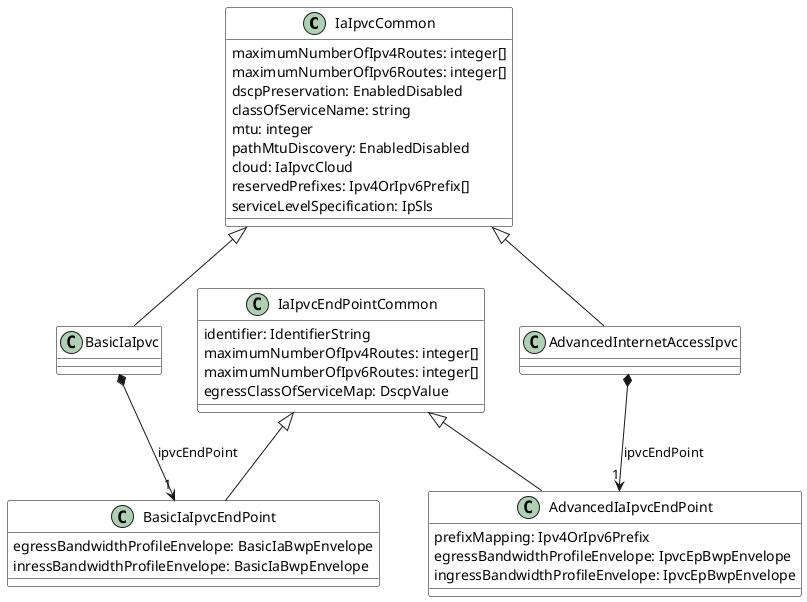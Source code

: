 @startuml

skinparam {
    ClassBackgroundColor White
    ClassBorderColor Black
}


class IaIpvcCommon {

    maximumNumberOfIpv4Routes: integer[]
    maximumNumberOfIpv6Routes: integer[]
    dscpPreservation: EnabledDisabled
    classOfServiceName: string
    mtu: integer
    pathMtuDiscovery: EnabledDisabled
    cloud: IaIpvcCloud
    reservedPrefixes: Ipv4OrIpv6Prefix[] 
    serviceLevelSpecification: IpSls
}


class BasicIaIpvc {

}
IaIpvcCommon <|-- BasicIaIpvc

BasicIaIpvc *-->"1" BasicIaIpvcEndPoint : ipvcEndPoint




class AdvancedInternetAccessIpvc {

}
IaIpvcCommon <|-- AdvancedInternetAccessIpvc

AdvancedInternetAccessIpvc *-->"1" AdvancedIaIpvcEndPoint : ipvcEndPoint


class IaIpvcEndPointCommon {

    identifier: IdentifierString
    maximumNumberOfIpv4Routes: integer[]
    maximumNumberOfIpv6Routes: integer[]
    egressClassOfServiceMap: DscpValue
}



class BasicIaIpvcEndPoint {
  egressBandwidthProfileEnvelope: BasicIaBwpEnvelope
  inressBandwidthProfileEnvelope: BasicIaBwpEnvelope
}
IaIpvcEndPointCommon <|-- BasicIaIpvcEndPoint


class AdvancedIaIpvcEndPoint {
  prefixMapping: Ipv4OrIpv6Prefix
  egressBandwidthProfileEnvelope: IpvcEpBwpEnvelope
  ingressBandwidthProfileEnvelope: IpvcEpBwpEnvelope
}
IaIpvcEndPointCommon <|-- AdvancedIaIpvcEndPoint


@enduml